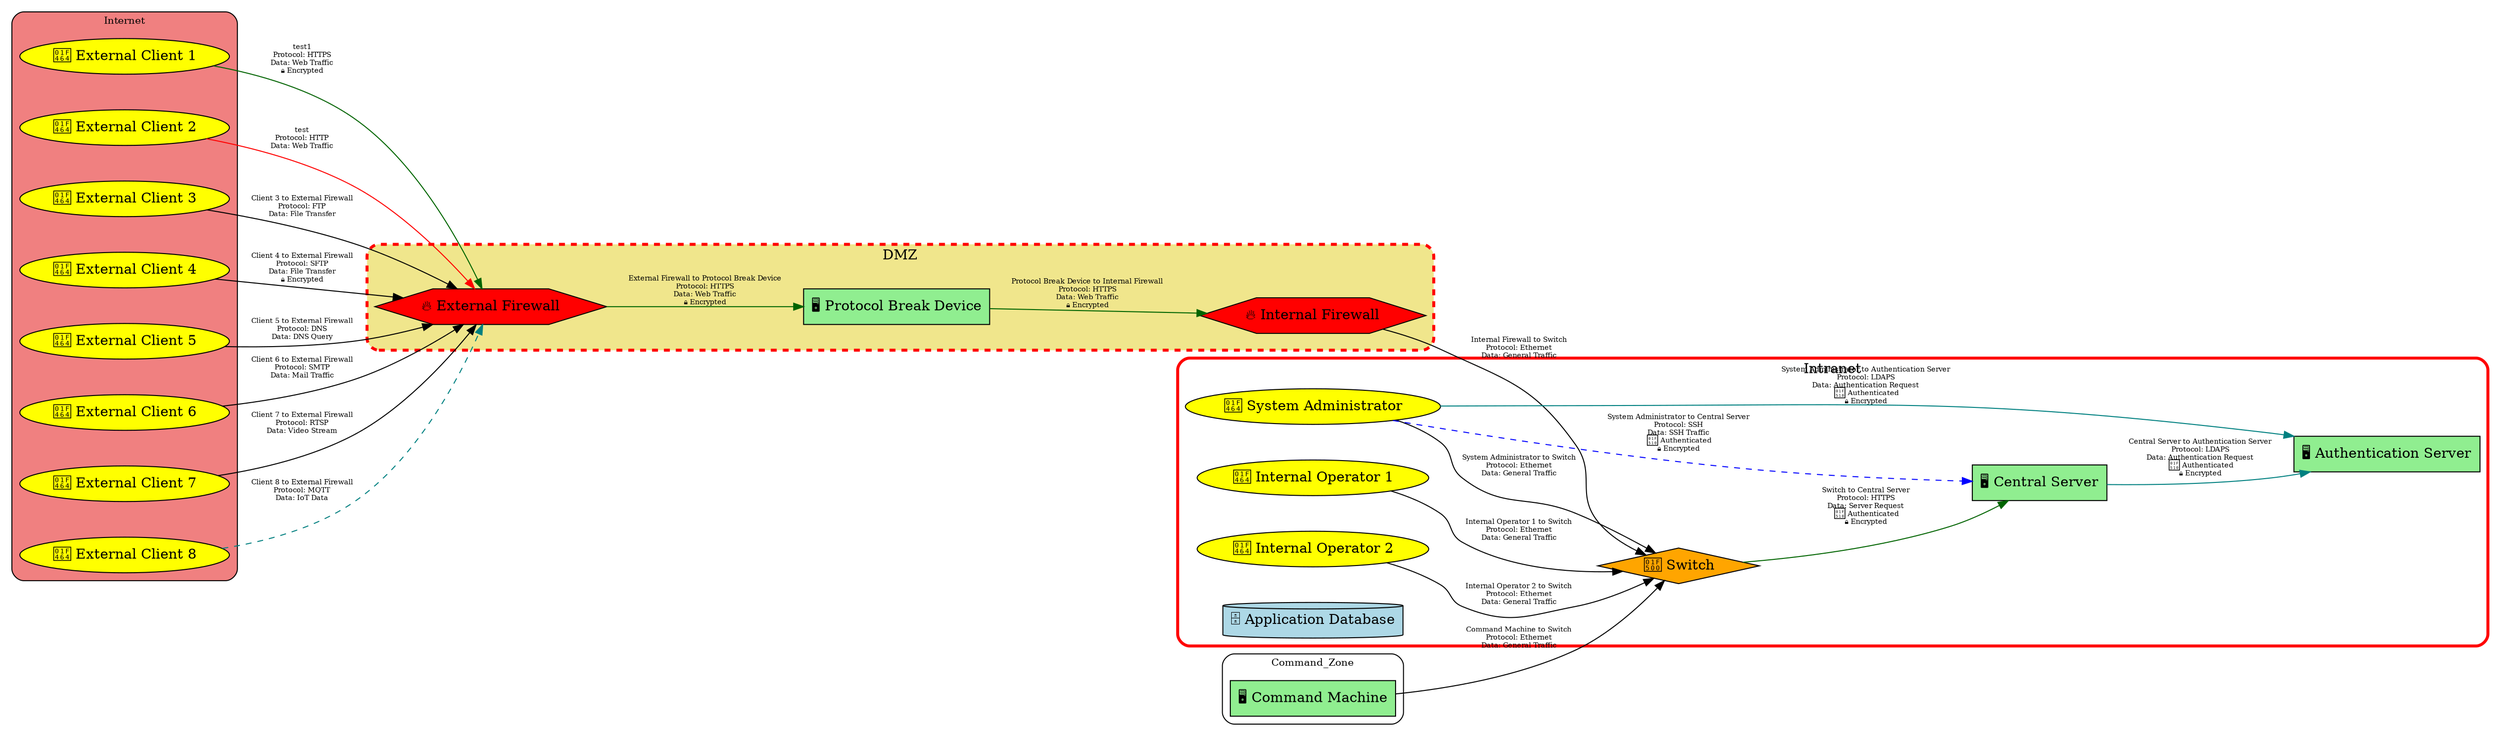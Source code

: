 digraph ThreatModel {
  rankdir=LR;
  node [shape=box, style=filled, fillcolor=lightblue];
  edge [fontsize=10];
    splines=true;
    overlap=false;
    nodesep=0.5;
    ranksep=0.6;
  charset="UTF-8";
  subgraph cluster_Internet {
    label="Internet";
    fontsize=10;
    fillcolor="lightcoral";
    style="rounded,filled";
    color=black;
    "External Client 1" [shape=oval, fillcolor=yellow, label="👤 External Client 1"];
    "External Client 2" [shape=oval, fillcolor=yellow, label="👤 External Client 2"];
    "External Client 3" [shape=oval, fillcolor=yellow, label="👤 External Client 3"];
    "External Client 4" [shape=oval, fillcolor=yellow, label="👤 External Client 4"];
    "External Client 5" [shape=oval, fillcolor=yellow, label="👤 External Client 5"];
    "External Client 6" [shape=oval, fillcolor=yellow, label="👤 External Client 6"];
    "External Client 7" [shape=oval, fillcolor=yellow, label="👤 External Client 7"];
    "External Client 8" [shape=oval, fillcolor=yellow, label="👤 External Client 8"];
  }
  subgraph cluster_DMZ {
    label="DMZ";
    fillcolor="khaki";
    style="rounded,filled";
    color=red;
    penwidth=3;
    style="rounded,filled,dashed";
    "External Firewall" [shape=hexagon, style=filled, fillcolor="red", label="🔥 External Firewall"];
    "Protocol Break Device" [shape=box, fillcolor=lightgreen, label="🖥️ Protocol Break Device"];
    "Internal Firewall" [shape=hexagon, style=filled, fillcolor="red", label="🔥 Internal Firewall"];
  }
  subgraph cluster_Intranet {
    label="Intranet";
    style="rounded";
    color=red;
    penwidth=3;
    "Internal Operator 1" [shape=oval, fillcolor=yellow, label="👤 Internal Operator 1"];
    "Internal Operator 2" [shape=oval, fillcolor=yellow, label="👤 Internal Operator 2"];
    "System Administrator" [shape=oval, fillcolor=yellow, label="👤 System Administrator"];
    "Switch" [shape=diamond, style=filled, fillcolor="orange", label="🔀 Switch"];
    "Central Server" [shape=box, fillcolor=lightgreen, label="🖥️ Central Server"];
    "Application Database" [shape=cylinder, style=filled, fillcolor=lightblue, label="🗄️ Application Database"];
    "Authentication Server" [shape=box, fillcolor=lightgreen, label="🖥️ Authentication Server"];
  }
  subgraph cluster_Command_Zone {
    label="Command_Zone";
    fontsize=10;
    style="rounded";
    color=black;
    "Command Machine" [shape=box, fillcolor=lightgreen, label="🖥️ Command Machine"];
  }
  "External Client 1" -> "External Firewall" [label="test1\nProtocol: HTTPS\nData: Web Traffic\n🔒 Encrypted", color="darkgreen", style="solid", fontsize=7];
  "External Client 2" -> "External Firewall" [label="test\nProtocol: HTTP\nData: Web Traffic", color="red", style="solid", fontsize=7];
  "External Client 3" -> "External Firewall" [label="Client 3 to External Firewall\nProtocol: FTP\nData: File Transfer", fontsize=7];
  "External Client 4" -> "External Firewall" [label="Client 4 to External Firewall\nProtocol: SFTP\nData: File Transfer\n🔒 Encrypted", fontsize=7];
  "External Client 5" -> "External Firewall" [label="Client 5 to External Firewall\nProtocol: DNS\nData: DNS Query", fontsize=7];
  "External Client 6" -> "External Firewall" [label="Client 6 to External Firewall\nProtocol: SMTP\nData: Mail Traffic", fontsize=7];
  "External Client 7" -> "External Firewall" [label="Client 7 to External Firewall\nProtocol: RTSP\nData: Video Stream", fontsize=7];
  "External Client 8" -> "External Firewall" [label="Client 8 to External Firewall\nProtocol: MQTT\nData: IoT Data", color="teal", style="dashed", fontsize=7];
  "External Firewall" -> "Protocol Break Device" [label="External Firewall to Protocol Break Device\nProtocol: HTTPS\nData: Web Traffic\n🔒 Encrypted", color="darkgreen", style="solid", fontsize=7];
  "Protocol Break Device" -> "Internal Firewall" [label="Protocol Break Device to Internal Firewall\nProtocol: HTTPS\nData: Web Traffic\n🔒 Encrypted", color="darkgreen", style="solid", fontsize=7];
  "Internal Firewall" -> "Switch" [label="Internal Firewall to Switch\nProtocol: Ethernet\nData: General Traffic", fontsize=7];
  "Command Machine" -> "Switch" [label="Command Machine to Switch\nProtocol: Ethernet\nData: General Traffic", fontsize=7];
  "Internal Operator 1" -> "Switch" [label="Internal Operator 1 to Switch\nProtocol: Ethernet\nData: General Traffic", fontsize=7];
  "Internal Operator 2" -> "Switch" [label="Internal Operator 2 to Switch\nProtocol: Ethernet\nData: General Traffic", fontsize=7];
  "System Administrator" -> "Switch" [label="System Administrator to Switch\nProtocol: Ethernet\nData: General Traffic", fontsize=7];
  "Switch" -> "Central Server" [label="Switch to Central Server\nProtocol: HTTPS\nData: Server Request\n🔐 Authenticated\n🔒 Encrypted", color="darkgreen", style="solid", fontsize=7];
  "System Administrator" -> "Central Server" [label="System Administrator to Central Server\nProtocol: SSH\nData: SSH Traffic\n🔐 Authenticated\n🔒 Encrypted", color="blue", style="dashed", fontsize=7];
  "System Administrator" -> "Authentication Server" [label="System Administrator to Authentication Server\nProtocol: LDAPS\nData: Authentication Request\n🔐 Authenticated\n🔒 Encrypted", color="teal", fontsize=7];
  "Central Server" -> "Authentication Server" [label="Central Server to Authentication Server\nProtocol: LDAPS\nData: Authentication Request\n🔐 Authenticated\n🔒 Encrypted", color="teal", fontsize=7];
}